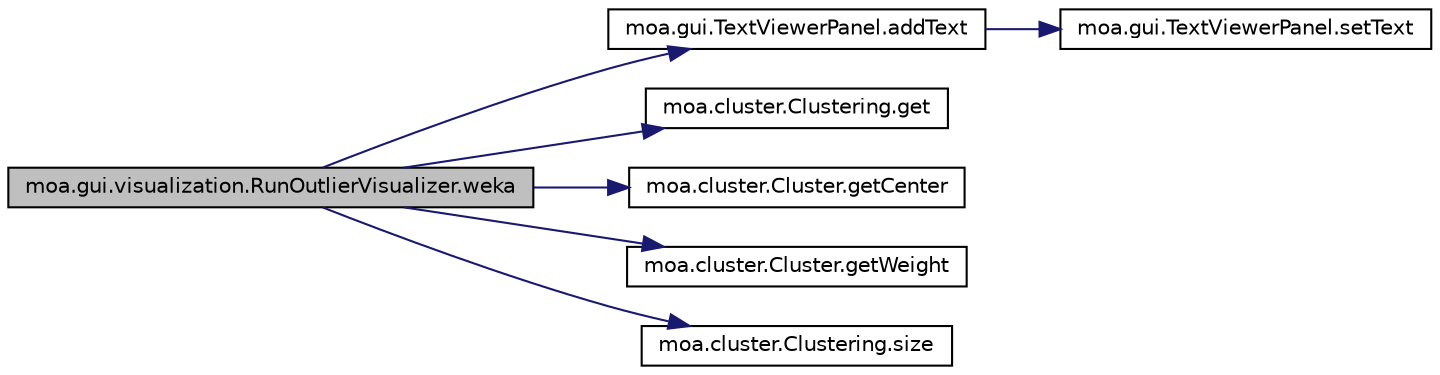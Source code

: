 digraph G
{
  edge [fontname="Helvetica",fontsize="10",labelfontname="Helvetica",labelfontsize="10"];
  node [fontname="Helvetica",fontsize="10",shape=record];
  rankdir=LR;
  Node1 [label="moa.gui.visualization.RunOutlierVisualizer.weka",height=0.2,width=0.4,color="black", fillcolor="grey75", style="filled" fontcolor="black"];
  Node1 -> Node2 [color="midnightblue",fontsize="10",style="solid",fontname="Helvetica"];
  Node2 [label="moa.gui.TextViewerPanel.addText",height=0.2,width=0.4,color="black", fillcolor="white", style="filled",URL="$classmoa_1_1gui_1_1TextViewerPanel.html#ac985c1592b561c42e50ff9d22ff1e917"];
  Node2 -> Node3 [color="midnightblue",fontsize="10",style="solid",fontname="Helvetica"];
  Node3 [label="moa.gui.TextViewerPanel.setText",height=0.2,width=0.4,color="black", fillcolor="white", style="filled",URL="$classmoa_1_1gui_1_1TextViewerPanel.html#ac09cb6daf98fc5b812dd330a4eeb4b11"];
  Node1 -> Node4 [color="midnightblue",fontsize="10",style="solid",fontname="Helvetica"];
  Node4 [label="moa.cluster.Clustering.get",height=0.2,width=0.4,color="black", fillcolor="white", style="filled",URL="$classmoa_1_1cluster_1_1Clustering.html#a6a66be9b90f5cb06b044da278cdf24c9",tooltip="remove a cluster from the clustering"];
  Node1 -> Node5 [color="midnightblue",fontsize="10",style="solid",fontname="Helvetica"];
  Node5 [label="moa.cluster.Cluster.getCenter",height=0.2,width=0.4,color="black", fillcolor="white", style="filled",URL="$classmoa_1_1cluster_1_1Cluster.html#a509d165f6594aa388d878c77684e0870"];
  Node1 -> Node6 [color="midnightblue",fontsize="10",style="solid",fontname="Helvetica"];
  Node6 [label="moa.cluster.Cluster.getWeight",height=0.2,width=0.4,color="black", fillcolor="white", style="filled",URL="$classmoa_1_1cluster_1_1Cluster.html#aeb8c006a27e4c642b7c735a8a8d1dd28",tooltip="Returns the weight of this cluster, not neccessarily normalized."];
  Node1 -> Node7 [color="midnightblue",fontsize="10",style="solid",fontname="Helvetica"];
  Node7 [label="moa.cluster.Clustering.size",height=0.2,width=0.4,color="black", fillcolor="white", style="filled",URL="$classmoa_1_1cluster_1_1Clustering.html#a054a386d94acf3b88574f061ab4c8d71"];
}
